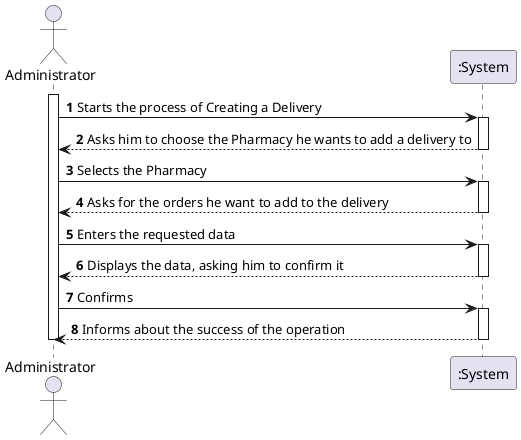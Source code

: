@startuml

autonumber

actor "Administrator" as ADM

activate ADM
ADM -> ":System" : Starts the process of Creating a Delivery

activate ":System"
":System" --> ADM : Asks him to choose the Pharmacy he wants to add a delivery to
deactivate ":System"

ADM -> ":System" : Selects the Pharmacy
activate ":System"
":System" --> ADM : Asks for the orders he want to add to the delivery
deactivate ":System"

ADM -> ":System" : Enters the requested data
activate ":System"
":System" --> ADM : Displays the data, asking him to confirm it
deactivate ":System"

ADM -> ":System" :  Confirms
activate ":System"
":System" --> ADM :  Informs about the success of the operation
deactivate ":System"

deactivate ADM

@enduml
